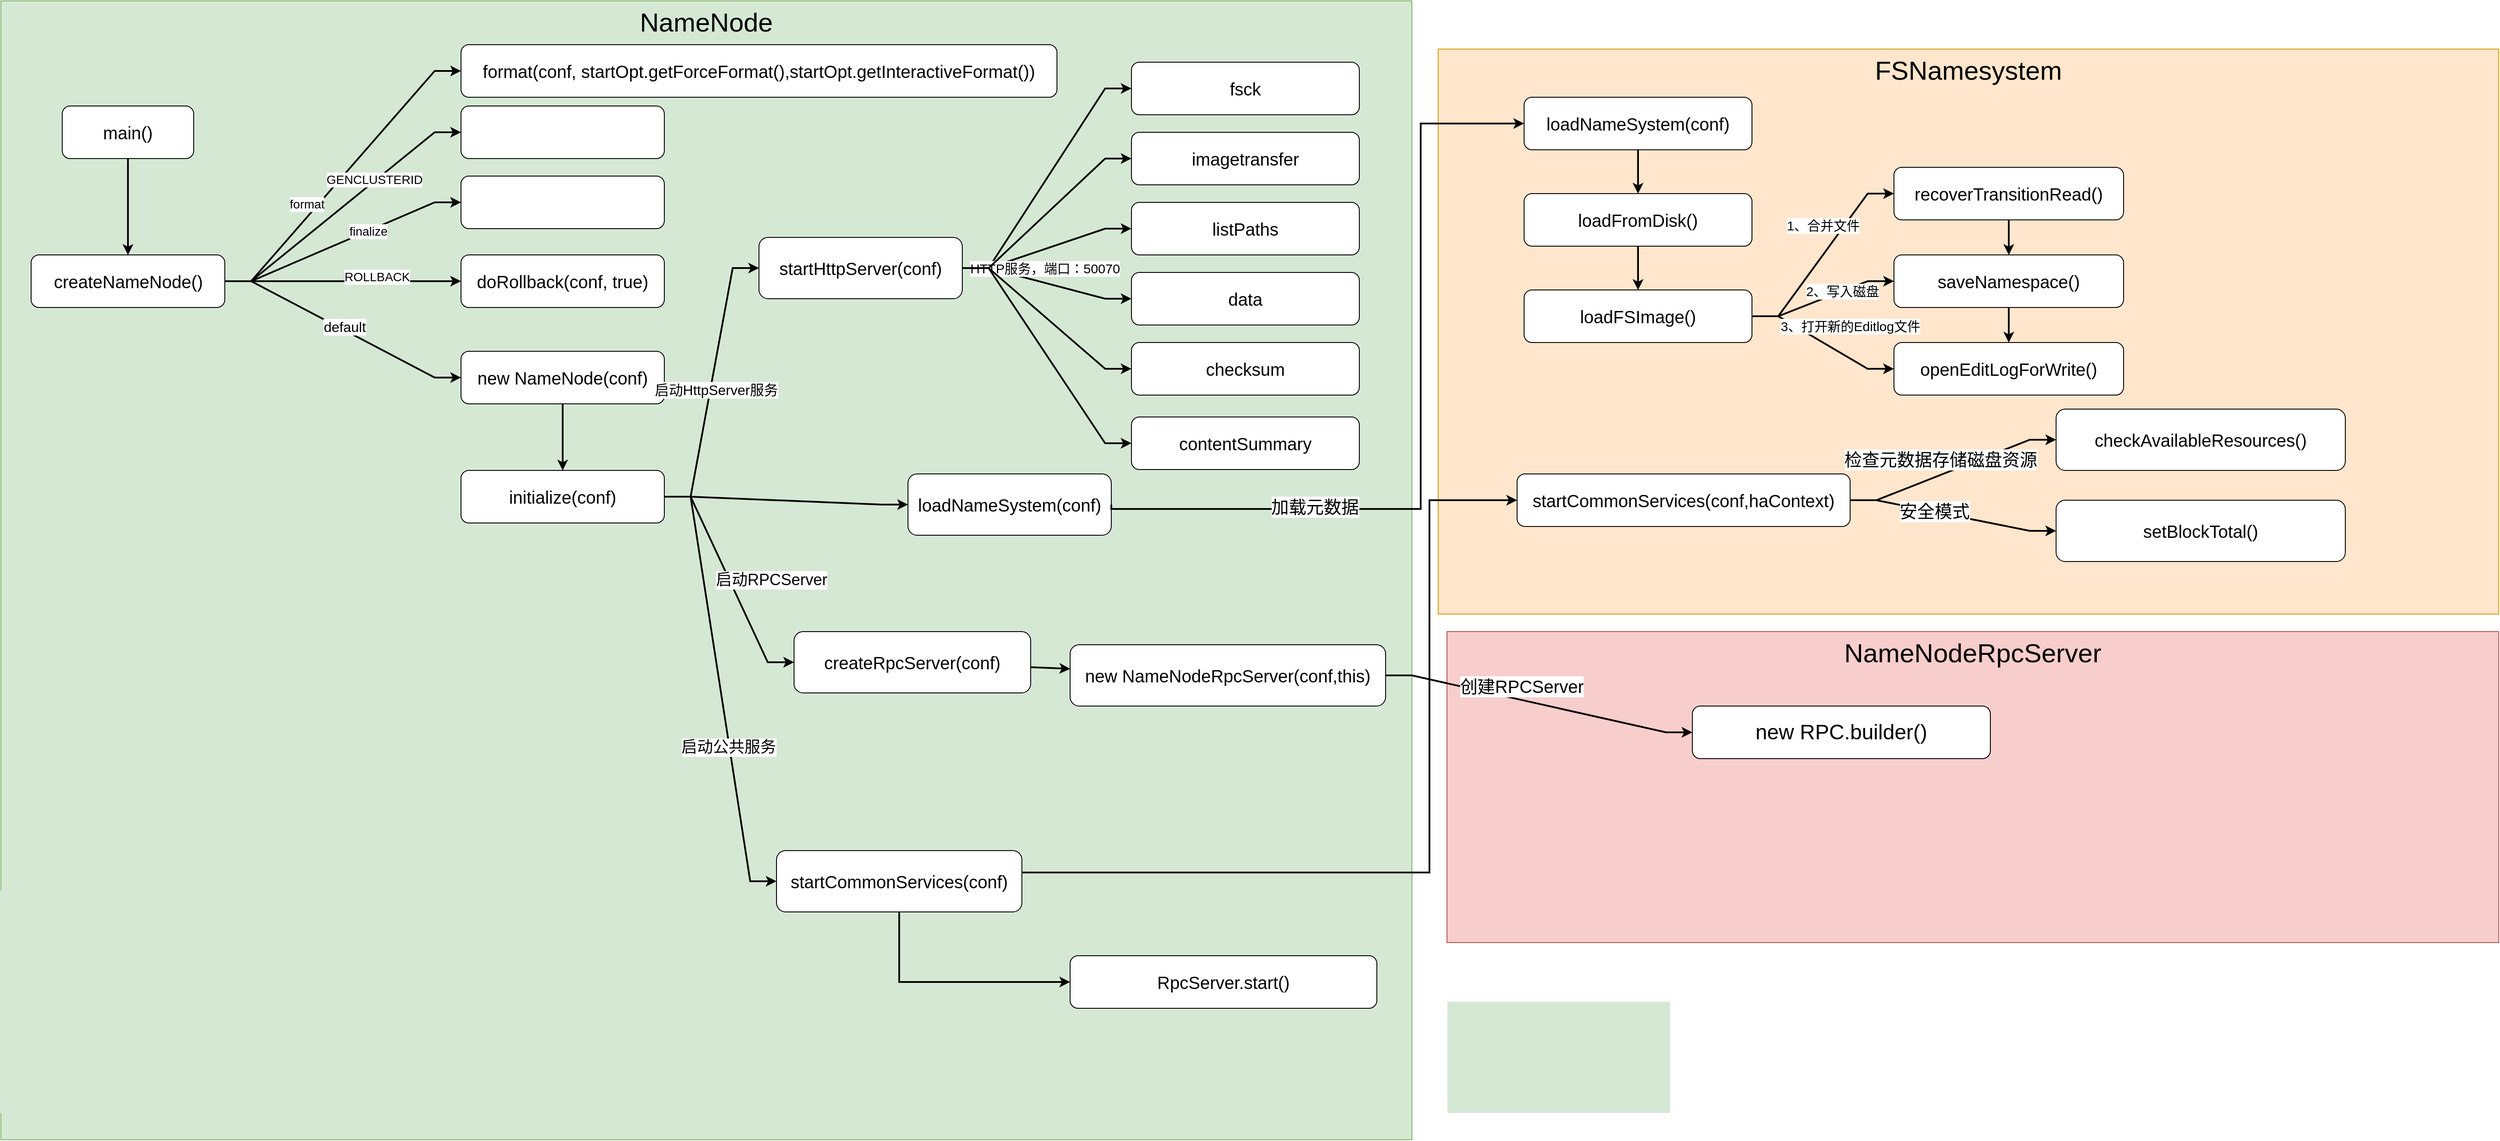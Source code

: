 <mxfile version="16.0.3" type="github" pages="5">
  <diagram id="xljxgBAA948Y7_NDT7y9" name="NameNode启动">
    <mxGraphModel dx="1038" dy="1816" grid="1" gridSize="10" guides="1" tooltips="1" connect="1" arrows="1" fold="1" page="1" pageScale="1" pageWidth="827" pageHeight="1169" math="0" shadow="0">
      <root>
        <mxCell id="0" />
        <mxCell id="1" parent="0" />
        <mxCell id="IWX_TBx0upN0qYrfrZli-1" value="NameNodeRpcServer" style="rounded=0;whiteSpace=wrap;html=1;fontSize=30;fillColor=#f8cecc;strokeColor=#b85450;verticalAlign=top;" parent="1" vertex="1">
          <mxGeometry x="1695" y="-400" width="1200" height="355" as="geometry" />
        </mxCell>
        <mxCell id="IWX_TBx0upN0qYrfrZli-2" value="NameNode" style="rounded=0;whiteSpace=wrap;html=1;fontSize=30;fillColor=#d5e8d4;strokeColor=#82b366;verticalAlign=top;" parent="1" vertex="1">
          <mxGeometry x="45" y="-1120" width="1610" height="1300" as="geometry" />
        </mxCell>
        <mxCell id="IWX_TBx0upN0qYrfrZli-3" style="edgeStyle=none;rounded=0;orthogonalLoop=1;jettySize=auto;html=1;fontSize=20;entryX=0.5;entryY=0;entryDx=0;entryDy=0;strokeWidth=2;" parent="1" source="IWX_TBx0upN0qYrfrZli-4" target="IWX_TBx0upN0qYrfrZli-12" edge="1">
          <mxGeometry relative="1" as="geometry">
            <Array as="points" />
          </mxGeometry>
        </mxCell>
        <mxCell id="IWX_TBx0upN0qYrfrZli-4" value="main()" style="rounded=1;whiteSpace=wrap;html=1;fontSize=20;" parent="1" vertex="1">
          <mxGeometry x="115" y="-1000" width="150" height="60" as="geometry" />
        </mxCell>
        <mxCell id="IWX_TBx0upN0qYrfrZli-5" style="edgeStyle=entityRelationEdgeStyle;rounded=0;orthogonalLoop=1;jettySize=auto;html=1;exitX=1;exitY=0.5;exitDx=0;exitDy=0;fontSize=20;strokeWidth=2;entryX=0;entryY=0.5;entryDx=0;entryDy=0;" parent="1" source="IWX_TBx0upN0qYrfrZli-12" target="IWX_TBx0upN0qYrfrZli-13" edge="1">
          <mxGeometry relative="1" as="geometry" />
        </mxCell>
        <mxCell id="IWX_TBx0upN0qYrfrZli-6" value="format" style="edgeLabel;html=1;align=center;verticalAlign=middle;resizable=0;points=[];fontSize=14;" parent="IWX_TBx0upN0qYrfrZli-5" vertex="1" connectable="0">
          <mxGeometry x="-0.449" y="4" relative="1" as="geometry">
            <mxPoint x="17" y="-29" as="offset" />
          </mxGeometry>
        </mxCell>
        <mxCell id="IWX_TBx0upN0qYrfrZli-7" style="edgeStyle=entityRelationEdgeStyle;rounded=0;orthogonalLoop=1;jettySize=auto;html=1;exitX=1;exitY=0.5;exitDx=0;exitDy=0;entryX=0;entryY=0.5;entryDx=0;entryDy=0;fontSize=20;strokeWidth=2;" parent="1" source="IWX_TBx0upN0qYrfrZli-12" target="IWX_TBx0upN0qYrfrZli-17" edge="1">
          <mxGeometry relative="1" as="geometry" />
        </mxCell>
        <mxCell id="IWX_TBx0upN0qYrfrZli-8" value="default" style="edgeLabel;html=1;align=center;verticalAlign=middle;resizable=0;points=[];fontSize=16;" parent="IWX_TBx0upN0qYrfrZli-7" vertex="1" connectable="0">
          <mxGeometry x="-0.003" y="3" relative="1" as="geometry">
            <mxPoint as="offset" />
          </mxGeometry>
        </mxCell>
        <mxCell id="IWX_TBx0upN0qYrfrZli-9" style="edgeStyle=entityRelationEdgeStyle;rounded=0;orthogonalLoop=1;jettySize=auto;html=1;shadow=0;fontSize=20;strokeWidth=2;" parent="1" source="IWX_TBx0upN0qYrfrZli-12" target="IWX_TBx0upN0qYrfrZli-14" edge="1">
          <mxGeometry relative="1" as="geometry" />
        </mxCell>
        <mxCell id="ckDPEvMbsLw15Y4IFopy-1" value="GENCLUSTERID" style="edgeLabel;html=1;align=center;verticalAlign=middle;resizable=0;points=[];fontSize=14;" parent="IWX_TBx0upN0qYrfrZli-9" vertex="1" connectable="0">
          <mxGeometry x="0.288" y="2" relative="1" as="geometry">
            <mxPoint as="offset" />
          </mxGeometry>
        </mxCell>
        <mxCell id="IWX_TBx0upN0qYrfrZli-10" style="edgeStyle=entityRelationEdgeStyle;rounded=0;orthogonalLoop=1;jettySize=auto;html=1;shadow=0;fontSize=20;strokeWidth=2;" parent="1" source="IWX_TBx0upN0qYrfrZli-12" target="IWX_TBx0upN0qYrfrZli-15" edge="1">
          <mxGeometry relative="1" as="geometry" />
        </mxCell>
        <mxCell id="ckDPEvMbsLw15Y4IFopy-2" value="finalize" style="edgeLabel;html=1;align=center;verticalAlign=middle;resizable=0;points=[];fontSize=14;" parent="IWX_TBx0upN0qYrfrZli-10" vertex="1" connectable="0">
          <mxGeometry x="0.212" relative="1" as="geometry">
            <mxPoint as="offset" />
          </mxGeometry>
        </mxCell>
        <mxCell id="IWX_TBx0upN0qYrfrZli-11" style="edgeStyle=entityRelationEdgeStyle;rounded=0;orthogonalLoop=1;jettySize=auto;html=1;entryX=0;entryY=0.5;entryDx=0;entryDy=0;shadow=0;fontSize=20;strokeWidth=2;" parent="1" source="IWX_TBx0upN0qYrfrZli-12" target="IWX_TBx0upN0qYrfrZli-66" edge="1">
          <mxGeometry relative="1" as="geometry" />
        </mxCell>
        <mxCell id="ckDPEvMbsLw15Y4IFopy-3" value="ROLLBACK" style="edgeLabel;html=1;align=center;verticalAlign=middle;resizable=0;points=[];fontSize=14;" parent="IWX_TBx0upN0qYrfrZli-11" vertex="1" connectable="0">
          <mxGeometry x="0.283" y="5" relative="1" as="geometry">
            <mxPoint as="offset" />
          </mxGeometry>
        </mxCell>
        <mxCell id="IWX_TBx0upN0qYrfrZli-12" value="createNameNode()" style="rounded=1;whiteSpace=wrap;html=1;fontSize=20;" parent="1" vertex="1">
          <mxGeometry x="79.5" y="-830" width="221" height="60" as="geometry" />
        </mxCell>
        <mxCell id="IWX_TBx0upN0qYrfrZli-13" value="format(conf, startOpt.getForceFormat(),startOpt.getInteractiveFormat())" style="rounded=1;whiteSpace=wrap;html=1;fontSize=20;" parent="1" vertex="1">
          <mxGeometry x="570" y="-1070" width="680" height="60" as="geometry" />
        </mxCell>
        <mxCell id="IWX_TBx0upN0qYrfrZli-14" value="" style="rounded=1;whiteSpace=wrap;html=1;fontSize=20;" parent="1" vertex="1">
          <mxGeometry x="570" y="-1000" width="232" height="60" as="geometry" />
        </mxCell>
        <mxCell id="IWX_TBx0upN0qYrfrZli-15" value="" style="rounded=1;whiteSpace=wrap;html=1;fontSize=20;" parent="1" vertex="1">
          <mxGeometry x="570" y="-920" width="232" height="60" as="geometry" />
        </mxCell>
        <mxCell id="IWX_TBx0upN0qYrfrZli-16" value="" style="edgeStyle=none;rounded=0;orthogonalLoop=1;jettySize=auto;html=1;fontSize=20;strokeWidth=2;" parent="1" source="IWX_TBx0upN0qYrfrZli-17" target="IWX_TBx0upN0qYrfrZli-25" edge="1">
          <mxGeometry relative="1" as="geometry" />
        </mxCell>
        <mxCell id="IWX_TBx0upN0qYrfrZli-17" value="new NameNode(conf)" style="rounded=1;whiteSpace=wrap;html=1;fontSize=20;" parent="1" vertex="1">
          <mxGeometry x="570" y="-720" width="232" height="60" as="geometry" />
        </mxCell>
        <mxCell id="IWX_TBx0upN0qYrfrZli-18" style="edgeStyle=entityRelationEdgeStyle;rounded=0;orthogonalLoop=1;jettySize=auto;html=1;exitX=1;exitY=0.5;exitDx=0;exitDy=0;fontSize=20;strokeWidth=2;entryX=0;entryY=0.5;entryDx=0;entryDy=0;" parent="1" source="IWX_TBx0upN0qYrfrZli-25" target="IWX_TBx0upN0qYrfrZli-33" edge="1">
          <mxGeometry relative="1" as="geometry" />
        </mxCell>
        <mxCell id="IWX_TBx0upN0qYrfrZli-19" value="启动HttpServer服务" style="edgeLabel;html=1;align=center;verticalAlign=middle;resizable=0;points=[];fontSize=16;" parent="IWX_TBx0upN0qYrfrZli-18" vertex="1" connectable="0">
          <mxGeometry x="-0.251" y="-2" relative="1" as="geometry">
            <mxPoint x="10" y="-32" as="offset" />
          </mxGeometry>
        </mxCell>
        <mxCell id="IWX_TBx0upN0qYrfrZli-20" style="edgeStyle=entityRelationEdgeStyle;rounded=0;orthogonalLoop=1;jettySize=auto;html=1;entryX=0;entryY=0.5;entryDx=0;entryDy=0;shadow=0;fontSize=20;strokeWidth=2;" parent="1" source="IWX_TBx0upN0qYrfrZli-25" target="IWX_TBx0upN0qYrfrZli-37" edge="1">
          <mxGeometry relative="1" as="geometry" />
        </mxCell>
        <mxCell id="IWX_TBx0upN0qYrfrZli-21" style="edgeStyle=entityRelationEdgeStyle;rounded=0;orthogonalLoop=1;jettySize=auto;html=1;shadow=0;fontSize=20;strokeWidth=2;" parent="1" source="IWX_TBx0upN0qYrfrZli-25" target="IWX_TBx0upN0qYrfrZli-40" edge="1">
          <mxGeometry relative="1" as="geometry" />
        </mxCell>
        <mxCell id="IWX_TBx0upN0qYrfrZli-22" value="启动RPCServer" style="edgeLabel;html=1;align=center;verticalAlign=middle;resizable=0;points=[];fontSize=18;" parent="IWX_TBx0upN0qYrfrZli-21" vertex="1" connectable="0">
          <mxGeometry x="0.083" y="3" relative="1" as="geometry">
            <mxPoint x="40" y="-9" as="offset" />
          </mxGeometry>
        </mxCell>
        <mxCell id="IWX_TBx0upN0qYrfrZli-23" style="edgeStyle=entityRelationEdgeStyle;rounded=0;orthogonalLoop=1;jettySize=auto;html=1;entryX=0;entryY=0.5;entryDx=0;entryDy=0;shadow=0;fontSize=20;strokeWidth=2;" parent="1" source="IWX_TBx0upN0qYrfrZli-25" target="IWX_TBx0upN0qYrfrZli-69" edge="1">
          <mxGeometry relative="1" as="geometry" />
        </mxCell>
        <mxCell id="IWX_TBx0upN0qYrfrZli-24" value="启动公共服务" style="edgeLabel;html=1;align=center;verticalAlign=middle;resizable=0;points=[];fontSize=18;" parent="IWX_TBx0upN0qYrfrZli-23" vertex="1" connectable="0">
          <mxGeometry x="0.264" y="-1" relative="1" as="geometry">
            <mxPoint as="offset" />
          </mxGeometry>
        </mxCell>
        <mxCell id="IWX_TBx0upN0qYrfrZli-25" value="initialize(conf)" style="rounded=1;whiteSpace=wrap;html=1;fontSize=20;" parent="1" vertex="1">
          <mxGeometry x="570" y="-584" width="232" height="60" as="geometry" />
        </mxCell>
        <mxCell id="IWX_TBx0upN0qYrfrZli-26" style="edgeStyle=entityRelationEdgeStyle;rounded=0;orthogonalLoop=1;jettySize=auto;html=1;exitX=1;exitY=0.5;exitDx=0;exitDy=0;fontSize=15;strokeWidth=2;" parent="1" source="IWX_TBx0upN0qYrfrZli-33" target="IWX_TBx0upN0qYrfrZli-34" edge="1">
          <mxGeometry relative="1" as="geometry" />
        </mxCell>
        <mxCell id="IWX_TBx0upN0qYrfrZli-27" style="edgeStyle=entityRelationEdgeStyle;rounded=0;orthogonalLoop=1;jettySize=auto;html=1;fontSize=15;strokeWidth=2;" parent="1" source="IWX_TBx0upN0qYrfrZli-33" target="IWX_TBx0upN0qYrfrZli-35" edge="1">
          <mxGeometry relative="1" as="geometry" />
        </mxCell>
        <mxCell id="IWX_TBx0upN0qYrfrZli-28" style="edgeStyle=entityRelationEdgeStyle;rounded=0;orthogonalLoop=1;jettySize=auto;html=1;fontSize=15;strokeWidth=2;" parent="1" source="IWX_TBx0upN0qYrfrZli-33" target="IWX_TBx0upN0qYrfrZli-36" edge="1">
          <mxGeometry relative="1" as="geometry" />
        </mxCell>
        <mxCell id="IWX_TBx0upN0qYrfrZli-29" value="HTTP服务，端口：50070" style="edgeLabel;html=1;align=center;verticalAlign=middle;resizable=0;points=[];fontSize=15;" parent="IWX_TBx0upN0qYrfrZli-28" vertex="1" connectable="0">
          <mxGeometry x="-0.853" y="-3" relative="1" as="geometry">
            <mxPoint x="79" y="-3" as="offset" />
          </mxGeometry>
        </mxCell>
        <mxCell id="IWX_TBx0upN0qYrfrZli-30" style="edgeStyle=entityRelationEdgeStyle;rounded=0;orthogonalLoop=1;jettySize=auto;html=1;entryX=0;entryY=0.5;entryDx=0;entryDy=0;shadow=0;fontSize=20;strokeWidth=2;" parent="1" source="IWX_TBx0upN0qYrfrZli-33" target="IWX_TBx0upN0qYrfrZli-52" edge="1">
          <mxGeometry relative="1" as="geometry" />
        </mxCell>
        <mxCell id="IWX_TBx0upN0qYrfrZli-31" style="edgeStyle=entityRelationEdgeStyle;rounded=0;orthogonalLoop=1;jettySize=auto;html=1;entryX=0;entryY=0.5;entryDx=0;entryDy=0;shadow=0;fontSize=20;strokeWidth=2;" parent="1" source="IWX_TBx0upN0qYrfrZli-33" target="IWX_TBx0upN0qYrfrZli-65" edge="1">
          <mxGeometry relative="1" as="geometry" />
        </mxCell>
        <mxCell id="IWX_TBx0upN0qYrfrZli-32" style="edgeStyle=entityRelationEdgeStyle;rounded=0;orthogonalLoop=1;jettySize=auto;html=1;entryX=0;entryY=0.5;entryDx=0;entryDy=0;shadow=0;fontSize=20;strokeWidth=2;" parent="1" source="IWX_TBx0upN0qYrfrZli-33" target="IWX_TBx0upN0qYrfrZli-64" edge="1">
          <mxGeometry relative="1" as="geometry" />
        </mxCell>
        <mxCell id="IWX_TBx0upN0qYrfrZli-33" value="startHttpServer(conf)" style="rounded=1;whiteSpace=wrap;html=1;fontSize=20;" parent="1" vertex="1">
          <mxGeometry x="910" y="-850" width="232" height="70" as="geometry" />
        </mxCell>
        <mxCell id="IWX_TBx0upN0qYrfrZli-34" value="fsck" style="rounded=1;whiteSpace=wrap;html=1;fontSize=20;" parent="1" vertex="1">
          <mxGeometry x="1335" y="-1050" width="260" height="60" as="geometry" />
        </mxCell>
        <mxCell id="IWX_TBx0upN0qYrfrZli-35" value="listPaths" style="rounded=1;whiteSpace=wrap;html=1;fontSize=20;" parent="1" vertex="1">
          <mxGeometry x="1335" y="-890" width="260" height="60" as="geometry" />
        </mxCell>
        <mxCell id="IWX_TBx0upN0qYrfrZli-36" value="data" style="rounded=1;whiteSpace=wrap;html=1;fontSize=20;" parent="1" vertex="1">
          <mxGeometry x="1335" y="-810" width="260" height="60" as="geometry" />
        </mxCell>
        <mxCell id="IWX_TBx0upN0qYrfrZli-37" value="loadNameSystem(conf)" style="rounded=1;whiteSpace=wrap;html=1;fontSize=20;" parent="1" vertex="1">
          <mxGeometry x="1080" y="-580" width="232" height="70" as="geometry" />
        </mxCell>
        <mxCell id="IWX_TBx0upN0qYrfrZli-38" value="FSNamesystem" style="rounded=0;whiteSpace=wrap;html=1;fontSize=30;fillColor=#ffe6cc;strokeColor=#d79b00;verticalAlign=top;fontStyle=0" parent="1" vertex="1">
          <mxGeometry x="1685" y="-1065" width="1210" height="645" as="geometry" />
        </mxCell>
        <mxCell id="IWX_TBx0upN0qYrfrZli-39" style="edgeStyle=none;rounded=0;orthogonalLoop=1;jettySize=auto;html=1;shadow=0;fontSize=15;strokeWidth=2;" parent="1" source="IWX_TBx0upN0qYrfrZli-40" target="IWX_TBx0upN0qYrfrZli-62" edge="1">
          <mxGeometry relative="1" as="geometry" />
        </mxCell>
        <mxCell id="IWX_TBx0upN0qYrfrZli-40" value="createRpcServer(conf)" style="rounded=1;whiteSpace=wrap;html=1;fontSize=20;" parent="1" vertex="1">
          <mxGeometry x="950" y="-400" width="270" height="70" as="geometry" />
        </mxCell>
        <mxCell id="IWX_TBx0upN0qYrfrZli-41" style="rounded=0;orthogonalLoop=1;jettySize=auto;html=1;entryX=0.5;entryY=0;entryDx=0;entryDy=0;fontSize=20;strokeWidth=2;" parent="1" source="IWX_TBx0upN0qYrfrZli-42" target="IWX_TBx0upN0qYrfrZli-49" edge="1">
          <mxGeometry relative="1" as="geometry" />
        </mxCell>
        <mxCell id="IWX_TBx0upN0qYrfrZli-42" value="loadFromDisk()" style="rounded=1;whiteSpace=wrap;html=1;fontSize=20;" parent="1" vertex="1">
          <mxGeometry x="1783" y="-900" width="260" height="60" as="geometry" />
        </mxCell>
        <mxCell id="IWX_TBx0upN0qYrfrZli-43" style="edgeStyle=entityRelationEdgeStyle;rounded=0;orthogonalLoop=1;jettySize=auto;html=1;entryX=0;entryY=0.5;entryDx=0;entryDy=0;shadow=0;fontSize=20;strokeWidth=2;" parent="1" source="IWX_TBx0upN0qYrfrZli-49" target="IWX_TBx0upN0qYrfrZli-54" edge="1">
          <mxGeometry relative="1" as="geometry" />
        </mxCell>
        <mxCell id="IWX_TBx0upN0qYrfrZli-44" value="1、合并文件" style="edgeLabel;html=1;align=center;verticalAlign=middle;resizable=0;points=[];fontSize=15;" parent="IWX_TBx0upN0qYrfrZli-43" vertex="1" connectable="0">
          <mxGeometry x="-0.067" y="-2" relative="1" as="geometry">
            <mxPoint x="3" y="-42" as="offset" />
          </mxGeometry>
        </mxCell>
        <mxCell id="IWX_TBx0upN0qYrfrZli-45" style="edgeStyle=entityRelationEdgeStyle;rounded=0;orthogonalLoop=1;jettySize=auto;html=1;entryX=0;entryY=0.5;entryDx=0;entryDy=0;shadow=0;fontSize=20;strokeWidth=2;" parent="1" source="IWX_TBx0upN0qYrfrZli-49" target="IWX_TBx0upN0qYrfrZli-56" edge="1">
          <mxGeometry relative="1" as="geometry" />
        </mxCell>
        <mxCell id="IWX_TBx0upN0qYrfrZli-46" value="2、写入磁盘" style="edgeLabel;html=1;align=center;verticalAlign=middle;resizable=0;points=[];fontSize=15;" parent="IWX_TBx0upN0qYrfrZli-45" vertex="1" connectable="0">
          <mxGeometry x="0.051" y="1" relative="1" as="geometry">
            <mxPoint x="18" y="-7" as="offset" />
          </mxGeometry>
        </mxCell>
        <mxCell id="IWX_TBx0upN0qYrfrZli-47" style="edgeStyle=entityRelationEdgeStyle;rounded=0;orthogonalLoop=1;jettySize=auto;html=1;shadow=0;fontSize=20;strokeWidth=2;" parent="1" source="IWX_TBx0upN0qYrfrZli-49" target="IWX_TBx0upN0qYrfrZli-57" edge="1">
          <mxGeometry relative="1" as="geometry" />
        </mxCell>
        <mxCell id="IWX_TBx0upN0qYrfrZli-48" value="3、打开新的Editlog文件" style="edgeLabel;html=1;align=center;verticalAlign=middle;resizable=0;points=[];fontSize=15;" parent="IWX_TBx0upN0qYrfrZli-47" vertex="1" connectable="0">
          <mxGeometry x="-0.029" y="-1" relative="1" as="geometry">
            <mxPoint x="34" y="-19" as="offset" />
          </mxGeometry>
        </mxCell>
        <mxCell id="IWX_TBx0upN0qYrfrZli-49" value="loadFSImage()" style="rounded=1;whiteSpace=wrap;html=1;fontSize=20;" parent="1" vertex="1">
          <mxGeometry x="1783" y="-790" width="260" height="60" as="geometry" />
        </mxCell>
        <mxCell id="IWX_TBx0upN0qYrfrZli-50" style="edgeStyle=orthogonalEdgeStyle;rounded=0;orthogonalLoop=1;jettySize=auto;html=1;entryX=0;entryY=0.5;entryDx=0;entryDy=0;fontSize=20;strokeWidth=2;shadow=0;exitX=1;exitY=0.5;exitDx=0;exitDy=0;" parent="1" source="IWX_TBx0upN0qYrfrZli-37" target="IWX_TBx0upN0qYrfrZli-59" edge="1">
          <mxGeometry relative="1" as="geometry">
            <Array as="points">
              <mxPoint x="1665" y="-540" />
              <mxPoint x="1665" y="-980" />
            </Array>
          </mxGeometry>
        </mxCell>
        <mxCell id="IWX_TBx0upN0qYrfrZli-51" value="加载元数据" style="edgeLabel;html=1;align=center;verticalAlign=middle;resizable=0;points=[];fontSize=20;" parent="IWX_TBx0upN0qYrfrZli-50" vertex="1" connectable="0">
          <mxGeometry x="-0.482" y="-5" relative="1" as="geometry">
            <mxPoint y="-8" as="offset" />
          </mxGeometry>
        </mxCell>
        <mxCell id="IWX_TBx0upN0qYrfrZli-52" value="checksum" style="rounded=1;whiteSpace=wrap;html=1;fontSize=20;" parent="1" vertex="1">
          <mxGeometry x="1335" y="-730" width="260" height="60" as="geometry" />
        </mxCell>
        <mxCell id="IWX_TBx0upN0qYrfrZli-53" style="edgeStyle=none;rounded=0;orthogonalLoop=1;jettySize=auto;html=1;shadow=0;fontSize=20;strokeWidth=2;" parent="1" source="IWX_TBx0upN0qYrfrZli-54" target="IWX_TBx0upN0qYrfrZli-56" edge="1">
          <mxGeometry relative="1" as="geometry" />
        </mxCell>
        <mxCell id="IWX_TBx0upN0qYrfrZli-54" value="recoverTransitionRead()" style="rounded=1;whiteSpace=wrap;html=1;fontSize=20;" parent="1" vertex="1">
          <mxGeometry x="2205" y="-930" width="262" height="60" as="geometry" />
        </mxCell>
        <mxCell id="IWX_TBx0upN0qYrfrZli-55" value="" style="edgeStyle=none;rounded=0;orthogonalLoop=1;jettySize=auto;html=1;shadow=0;fontSize=20;strokeWidth=2;" parent="1" source="IWX_TBx0upN0qYrfrZli-56" target="IWX_TBx0upN0qYrfrZli-57" edge="1">
          <mxGeometry relative="1" as="geometry" />
        </mxCell>
        <mxCell id="IWX_TBx0upN0qYrfrZli-56" value="saveNamespace()" style="rounded=1;whiteSpace=wrap;html=1;fontSize=20;" parent="1" vertex="1">
          <mxGeometry x="2205" y="-830" width="262" height="60" as="geometry" />
        </mxCell>
        <mxCell id="IWX_TBx0upN0qYrfrZli-57" value="openEditLogForWrite()" style="rounded=1;whiteSpace=wrap;html=1;fontSize=20;" parent="1" vertex="1">
          <mxGeometry x="2205" y="-730" width="262" height="60" as="geometry" />
        </mxCell>
        <mxCell id="IWX_TBx0upN0qYrfrZli-58" style="edgeStyle=none;rounded=0;orthogonalLoop=1;jettySize=auto;html=1;shadow=0;fontSize=15;strokeWidth=2;" parent="1" source="IWX_TBx0upN0qYrfrZli-59" target="IWX_TBx0upN0qYrfrZli-42" edge="1">
          <mxGeometry relative="1" as="geometry" />
        </mxCell>
        <mxCell id="IWX_TBx0upN0qYrfrZli-59" value="loadNameSystem(conf)" style="rounded=1;whiteSpace=wrap;html=1;fontSize=20;" parent="1" vertex="1">
          <mxGeometry x="1783" y="-1010" width="260" height="60" as="geometry" />
        </mxCell>
        <mxCell id="IWX_TBx0upN0qYrfrZli-60" style="edgeStyle=entityRelationEdgeStyle;rounded=0;orthogonalLoop=1;jettySize=auto;html=1;entryX=0;entryY=0.5;entryDx=0;entryDy=0;shadow=0;fontSize=24;strokeWidth=2;" parent="1" source="IWX_TBx0upN0qYrfrZli-62" target="IWX_TBx0upN0qYrfrZli-63" edge="1">
          <mxGeometry relative="1" as="geometry" />
        </mxCell>
        <mxCell id="IWX_TBx0upN0qYrfrZli-61" value="创建RPCServer" style="edgeLabel;html=1;align=center;verticalAlign=middle;resizable=0;points=[];fontSize=20;" parent="IWX_TBx0upN0qYrfrZli-60" vertex="1" connectable="0">
          <mxGeometry x="-0.57" y="1" relative="1" as="geometry">
            <mxPoint x="79" y="2" as="offset" />
          </mxGeometry>
        </mxCell>
        <mxCell id="IWX_TBx0upN0qYrfrZli-62" value="new NameNodeRpcServer(conf,this)" style="rounded=1;whiteSpace=wrap;html=1;fontSize=20;" parent="1" vertex="1">
          <mxGeometry x="1265" y="-385" width="360" height="70" as="geometry" />
        </mxCell>
        <mxCell id="IWX_TBx0upN0qYrfrZli-63" value="new RPC.builder()" style="rounded=1;whiteSpace=wrap;html=1;fontSize=24;" parent="1" vertex="1">
          <mxGeometry x="1975" y="-315" width="340" height="60" as="geometry" />
        </mxCell>
        <mxCell id="IWX_TBx0upN0qYrfrZli-64" value="imagetransfer" style="rounded=1;whiteSpace=wrap;html=1;fontSize=20;" parent="1" vertex="1">
          <mxGeometry x="1335" y="-970" width="260" height="60" as="geometry" />
        </mxCell>
        <mxCell id="IWX_TBx0upN0qYrfrZli-65" value="contentSummary" style="rounded=1;whiteSpace=wrap;html=1;fontSize=20;" parent="1" vertex="1">
          <mxGeometry x="1335" y="-645" width="260" height="60" as="geometry" />
        </mxCell>
        <mxCell id="IWX_TBx0upN0qYrfrZli-66" value="doRollback(conf, true)" style="rounded=1;whiteSpace=wrap;html=1;fontSize=20;" parent="1" vertex="1">
          <mxGeometry x="570" y="-830" width="232" height="60" as="geometry" />
        </mxCell>
        <mxCell id="IWX_TBx0upN0qYrfrZli-67" style="edgeStyle=orthogonalEdgeStyle;rounded=0;orthogonalLoop=1;jettySize=auto;html=1;entryX=0;entryY=0.5;entryDx=0;entryDy=0;shadow=0;fontSize=20;strokeWidth=2;" parent="1" source="IWX_TBx0upN0qYrfrZli-69" target="IWX_TBx0upN0qYrfrZli-74" edge="1">
          <mxGeometry relative="1" as="geometry">
            <Array as="points">
              <mxPoint x="1675" y="-125" />
              <mxPoint x="1675" y="-550" />
            </Array>
          </mxGeometry>
        </mxCell>
        <mxCell id="IWX_TBx0upN0qYrfrZli-68" style="edgeStyle=orthogonalEdgeStyle;rounded=0;orthogonalLoop=1;jettySize=auto;html=1;entryX=0;entryY=0.5;entryDx=0;entryDy=0;shadow=0;fontSize=20;strokeWidth=2;exitX=0.5;exitY=1;exitDx=0;exitDy=0;" parent="1" source="IWX_TBx0upN0qYrfrZli-69" target="IWX_TBx0upN0qYrfrZli-75" edge="1">
          <mxGeometry relative="1" as="geometry" />
        </mxCell>
        <mxCell id="IWX_TBx0upN0qYrfrZli-69" value="startCommonServices(conf)" style="rounded=1;whiteSpace=wrap;html=1;fontSize=20;" parent="1" vertex="1">
          <mxGeometry x="930" y="-150" width="280" height="70" as="geometry" />
        </mxCell>
        <mxCell id="IWX_TBx0upN0qYrfrZli-70" style="rounded=0;orthogonalLoop=1;jettySize=auto;html=1;entryX=0;entryY=0.5;entryDx=0;entryDy=0;shadow=0;fontSize=20;strokeWidth=2;edgeStyle=entityRelationEdgeStyle;" parent="1" source="IWX_TBx0upN0qYrfrZli-74" target="IWX_TBx0upN0qYrfrZli-76" edge="1">
          <mxGeometry relative="1" as="geometry" />
        </mxCell>
        <mxCell id="IWX_TBx0upN0qYrfrZli-71" value="检查元数据存储磁盘资源" style="edgeLabel;html=1;align=center;verticalAlign=middle;resizable=0;points=[];fontSize=20;" parent="IWX_TBx0upN0qYrfrZli-70" vertex="1" connectable="0">
          <mxGeometry x="-0.117" y="2" relative="1" as="geometry">
            <mxPoint y="-16" as="offset" />
          </mxGeometry>
        </mxCell>
        <mxCell id="IWX_TBx0upN0qYrfrZli-72" style="edgeStyle=entityRelationEdgeStyle;rounded=0;orthogonalLoop=1;jettySize=auto;html=1;entryX=0;entryY=0.5;entryDx=0;entryDy=0;shadow=0;fontSize=30;strokeWidth=2;" parent="1" source="IWX_TBx0upN0qYrfrZli-74" target="IWX_TBx0upN0qYrfrZli-77" edge="1">
          <mxGeometry relative="1" as="geometry" />
        </mxCell>
        <mxCell id="IWX_TBx0upN0qYrfrZli-73" value="安全模式" style="edgeLabel;html=1;align=center;verticalAlign=middle;resizable=0;points=[];fontSize=20;" parent="IWX_TBx0upN0qYrfrZli-72" vertex="1" connectable="0">
          <mxGeometry x="-0.186" y="1" relative="1" as="geometry">
            <mxPoint as="offset" />
          </mxGeometry>
        </mxCell>
        <mxCell id="IWX_TBx0upN0qYrfrZli-74" value="startCommonServices(conf,haContext)" style="rounded=1;whiteSpace=wrap;html=1;fontSize=20;" parent="1" vertex="1">
          <mxGeometry x="1775" y="-580" width="380" height="60" as="geometry" />
        </mxCell>
        <mxCell id="IWX_TBx0upN0qYrfrZli-75" value="RpcServer.start()" style="rounded=1;whiteSpace=wrap;html=1;fontSize=20;" parent="1" vertex="1">
          <mxGeometry x="1265" y="-30" width="350" height="60" as="geometry" />
        </mxCell>
        <mxCell id="IWX_TBx0upN0qYrfrZli-76" value="checkAvailableResources()" style="rounded=1;whiteSpace=wrap;html=1;fontSize=20;" parent="1" vertex="1">
          <mxGeometry x="2390" y="-654" width="330" height="70" as="geometry" />
        </mxCell>
        <mxCell id="IWX_TBx0upN0qYrfrZli-77" value="setBlockTotal()" style="rounded=1;whiteSpace=wrap;html=1;fontSize=20;" parent="1" vertex="1">
          <mxGeometry x="2390" y="-550" width="330" height="70" as="geometry" />
        </mxCell>
      </root>
    </mxGraphModel>
  </diagram>
  <diagram id="lAbUES1ijesJqw5qkLP5" name="DataNode启动">
    <mxGraphModel dx="1038" dy="647" grid="1" gridSize="10" guides="1" tooltips="1" connect="1" arrows="1" fold="1" page="1" pageScale="1" pageWidth="827" pageHeight="1169" math="0" shadow="0">
      <root>
        <mxCell id="rC5nzko70Q0iTBSzShL7-0" />
        <mxCell id="rC5nzko70Q0iTBSzShL7-1" parent="rC5nzko70Q0iTBSzShL7-0" />
        <mxCell id="rC5nzko70Q0iTBSzShL7-2" value="DataNode" style="rounded=0;whiteSpace=wrap;html=1;fontSize=30;fillColor=#d5e8d4;strokeColor=#82b366;verticalAlign=top;" parent="rC5nzko70Q0iTBSzShL7-1" vertex="1">
          <mxGeometry x="30" y="30" width="1590" height="1310" as="geometry" />
        </mxCell>
        <mxCell id="rC5nzko70Q0iTBSzShL7-3" style="rounded=0;orthogonalLoop=1;jettySize=auto;html=1;entryX=0.5;entryY=0;entryDx=0;entryDy=0;shadow=0;fontSize=20;strokeWidth=2;" parent="rC5nzko70Q0iTBSzShL7-1" source="rC5nzko70Q0iTBSzShL7-4" target="rC5nzko70Q0iTBSzShL7-6" edge="1">
          <mxGeometry relative="1" as="geometry" />
        </mxCell>
        <mxCell id="rC5nzko70Q0iTBSzShL7-4" value="main()" style="rounded=1;whiteSpace=wrap;html=1;fontSize=20;" parent="rC5nzko70Q0iTBSzShL7-1" vertex="1">
          <mxGeometry x="180" y="100" width="230" height="60" as="geometry" />
        </mxCell>
        <mxCell id="rC5nzko70Q0iTBSzShL7-5" style="edgeStyle=none;rounded=0;orthogonalLoop=1;jettySize=auto;html=1;entryX=0.5;entryY=0;entryDx=0;entryDy=0;shadow=0;fontSize=20;strokeWidth=2;" parent="rC5nzko70Q0iTBSzShL7-1" source="rC5nzko70Q0iTBSzShL7-6" target="rC5nzko70Q0iTBSzShL7-8" edge="1">
          <mxGeometry relative="1" as="geometry" />
        </mxCell>
        <mxCell id="rC5nzko70Q0iTBSzShL7-6" value="secureMain(args,null)" style="rounded=1;whiteSpace=wrap;html=1;fontSize=20;" parent="rC5nzko70Q0iTBSzShL7-1" vertex="1">
          <mxGeometry x="180" y="210" width="230" height="60" as="geometry" />
        </mxCell>
        <mxCell id="rC5nzko70Q0iTBSzShL7-7" style="edgeStyle=none;rounded=0;orthogonalLoop=1;jettySize=auto;html=1;entryX=0.5;entryY=0;entryDx=0;entryDy=0;shadow=0;fontSize=20;strokeWidth=2;" parent="rC5nzko70Q0iTBSzShL7-1" source="rC5nzko70Q0iTBSzShL7-8" target="rC5nzko70Q0iTBSzShL7-10" edge="1">
          <mxGeometry relative="1" as="geometry" />
        </mxCell>
        <mxCell id="rC5nzko70Q0iTBSzShL7-8" value="createDataNode(arg,null,resouces)" style="rounded=1;whiteSpace=wrap;html=1;fontSize=20;" parent="rC5nzko70Q0iTBSzShL7-1" vertex="1">
          <mxGeometry x="115" y="330" width="360" height="60" as="geometry" />
        </mxCell>
        <mxCell id="rC5nzko70Q0iTBSzShL7-9" style="edgeStyle=none;rounded=0;orthogonalLoop=1;jettySize=auto;html=1;entryX=0.5;entryY=0;entryDx=0;entryDy=0;shadow=0;fontSize=20;strokeWidth=2;" parent="rC5nzko70Q0iTBSzShL7-1" source="rC5nzko70Q0iTBSzShL7-10" target="rC5nzko70Q0iTBSzShL7-12" edge="1">
          <mxGeometry relative="1" as="geometry" />
        </mxCell>
        <mxCell id="rC5nzko70Q0iTBSzShL7-10" value="instantiateDataNode(arg,null,resouces)" style="rounded=1;whiteSpace=wrap;html=1;fontSize=20;" parent="rC5nzko70Q0iTBSzShL7-1" vertex="1">
          <mxGeometry x="115" y="450" width="360" height="60" as="geometry" />
        </mxCell>
        <mxCell id="rC5nzko70Q0iTBSzShL7-11" style="edgeStyle=none;rounded=0;orthogonalLoop=1;jettySize=auto;html=1;entryX=0.5;entryY=0;entryDx=0;entryDy=0;shadow=0;fontSize=20;strokeWidth=2;" parent="rC5nzko70Q0iTBSzShL7-1" source="rC5nzko70Q0iTBSzShL7-12" target="rC5nzko70Q0iTBSzShL7-14" edge="1">
          <mxGeometry relative="1" as="geometry" />
        </mxCell>
        <mxCell id="rC5nzko70Q0iTBSzShL7-12" value="makeInstance(dataLocations,conf,resouces)" style="rounded=1;whiteSpace=wrap;html=1;fontSize=20;" parent="rC5nzko70Q0iTBSzShL7-1" vertex="1">
          <mxGeometry x="82.5" y="555" width="425" height="60" as="geometry" />
        </mxCell>
        <mxCell id="rC5nzko70Q0iTBSzShL7-13" style="edgeStyle=none;rounded=0;orthogonalLoop=1;jettySize=auto;html=1;shadow=0;fontSize=20;strokeWidth=2;" parent="rC5nzko70Q0iTBSzShL7-1" source="rC5nzko70Q0iTBSzShL7-14" target="rC5nzko70Q0iTBSzShL7-19" edge="1">
          <mxGeometry relative="1" as="geometry" />
        </mxCell>
        <mxCell id="rC5nzko70Q0iTBSzShL7-14" value="new DataNode(conf,locations,resouces)" style="rounded=1;whiteSpace=wrap;html=1;fontSize=20;" parent="rC5nzko70Q0iTBSzShL7-1" vertex="1">
          <mxGeometry x="82.5" y="700" width="425" height="60" as="geometry" />
        </mxCell>
        <mxCell id="rC5nzko70Q0iTBSzShL7-15" style="edgeStyle=entityRelationEdgeStyle;rounded=0;orthogonalLoop=1;jettySize=auto;html=1;entryX=0;entryY=0.5;entryDx=0;entryDy=0;shadow=0;fontSize=20;strokeWidth=2;" parent="rC5nzko70Q0iTBSzShL7-1" source="rC5nzko70Q0iTBSzShL7-19" target="rC5nzko70Q0iTBSzShL7-20" edge="1">
          <mxGeometry relative="1" as="geometry" />
        </mxCell>
        <mxCell id="rC5nzko70Q0iTBSzShL7-16" style="edgeStyle=entityRelationEdgeStyle;rounded=0;orthogonalLoop=1;jettySize=auto;html=1;entryX=0;entryY=0.5;entryDx=0;entryDy=0;shadow=0;fontSize=20;strokeWidth=2;" parent="rC5nzko70Q0iTBSzShL7-1" source="rC5nzko70Q0iTBSzShL7-19" target="rC5nzko70Q0iTBSzShL7-22" edge="1">
          <mxGeometry relative="1" as="geometry" />
        </mxCell>
        <mxCell id="rC5nzko70Q0iTBSzShL7-17" style="edgeStyle=entityRelationEdgeStyle;rounded=0;orthogonalLoop=1;jettySize=auto;html=1;entryX=0;entryY=0.5;entryDx=0;entryDy=0;shadow=0;fontSize=20;strokeWidth=2;" parent="rC5nzko70Q0iTBSzShL7-1" source="rC5nzko70Q0iTBSzShL7-19" target="rC5nzko70Q0iTBSzShL7-23" edge="1">
          <mxGeometry relative="1" as="geometry" />
        </mxCell>
        <mxCell id="rC5nzko70Q0iTBSzShL7-18" style="edgeStyle=entityRelationEdgeStyle;rounded=0;orthogonalLoop=1;jettySize=auto;html=1;shadow=0;fontSize=20;strokeWidth=2;" parent="rC5nzko70Q0iTBSzShL7-1" source="rC5nzko70Q0iTBSzShL7-19" target="rC5nzko70Q0iTBSzShL7-25" edge="1">
          <mxGeometry relative="1" as="geometry" />
        </mxCell>
        <mxCell id="rC5nzko70Q0iTBSzShL7-19" value="startDataNode(conf,DataSirs,resouces)" style="rounded=1;whiteSpace=wrap;html=1;fontSize=20;" parent="rC5nzko70Q0iTBSzShL7-1" vertex="1">
          <mxGeometry x="82.5" y="870" width="425" height="60" as="geometry" />
        </mxCell>
        <mxCell id="rC5nzko70Q0iTBSzShL7-20" value="new DataStorage()" style="rounded=1;whiteSpace=wrap;html=1;fontSize=20;" parent="rC5nzko70Q0iTBSzShL7-1" vertex="1">
          <mxGeometry x="710" y="750" width="270" height="60" as="geometry" />
        </mxCell>
        <mxCell id="rC5nzko70Q0iTBSzShL7-21" style="edgeStyle=entityRelationEdgeStyle;rounded=0;orthogonalLoop=1;jettySize=auto;html=1;entryX=0;entryY=0.5;entryDx=0;entryDy=0;shadow=0;fontSize=20;strokeWidth=2;" parent="rC5nzko70Q0iTBSzShL7-1" source="rC5nzko70Q0iTBSzShL7-22" target="rC5nzko70Q0iTBSzShL7-24" edge="1">
          <mxGeometry relative="1" as="geometry" />
        </mxCell>
        <mxCell id="rC5nzko70Q0iTBSzShL7-22" value="initDataXceiver(conf)" style="rounded=1;whiteSpace=wrap;html=1;fontSize=20;" parent="rC5nzko70Q0iTBSzShL7-1" vertex="1">
          <mxGeometry x="710" y="870" width="270" height="60" as="geometry" />
        </mxCell>
        <mxCell id="rC5nzko70Q0iTBSzShL7-23" value="startInfoServer(conf)" style="rounded=1;whiteSpace=wrap;html=1;fontSize=20;" parent="rC5nzko70Q0iTBSzShL7-1" vertex="1">
          <mxGeometry x="710" y="980" width="270" height="60" as="geometry" />
        </mxCell>
        <mxCell id="rC5nzko70Q0iTBSzShL7-24" value="new DataXceiverServer(tcpPeerServer,conf,this)" style="rounded=1;whiteSpace=wrap;html=1;fontSize=20;" parent="rC5nzko70Q0iTBSzShL7-1" vertex="1">
          <mxGeometry x="1050" y="870" width="510" height="60" as="geometry" />
        </mxCell>
        <mxCell id="rC5nzko70Q0iTBSzShL7-25" value="initIpcServer(conf)" style="rounded=1;whiteSpace=wrap;html=1;fontSize=20;" parent="rC5nzko70Q0iTBSzShL7-1" vertex="1">
          <mxGeometry x="710" y="1080" width="270" height="60" as="geometry" />
        </mxCell>
      </root>
    </mxGraphModel>
  </diagram>
  <diagram id="I8tyCh53X_ilQKPQ66ui" name="HDFS写文件">
    <mxGraphModel dx="1038" dy="647" grid="1" gridSize="10" guides="1" tooltips="1" connect="1" arrows="1" fold="1" page="1" pageScale="1" pageWidth="827" pageHeight="1169" math="0" shadow="0">
      <root>
        <mxCell id="_XVeLm1nu0HYaNyxYRrM-0" />
        <mxCell id="_XVeLm1nu0HYaNyxYRrM-1" parent="_XVeLm1nu0HYaNyxYRrM-0" />
      </root>
    </mxGraphModel>
  </diagram>
  <diagram id="yCcMfWnUy06VAY7P12Z9" name="HDFS读文件">
    <mxGraphModel dx="1038" dy="647" grid="1" gridSize="10" guides="1" tooltips="1" connect="1" arrows="1" fold="1" page="1" pageScale="1" pageWidth="827" pageHeight="1169" math="0" shadow="0">
      <root>
        <mxCell id="UVOex9MrA3HY6gNNctID-0" />
        <mxCell id="UVOex9MrA3HY6gNNctID-1" parent="UVOex9MrA3HY6gNNctID-0" />
      </root>
    </mxGraphModel>
  </diagram>
  <diagram id="TKQ2NYejXLoy8GYd9mUv" name="MapReduce">
    <mxGraphModel dx="1038" dy="647" grid="1" gridSize="10" guides="1" tooltips="1" connect="1" arrows="1" fold="1" page="1" pageScale="1" pageWidth="827" pageHeight="1169" math="0" shadow="0">
      <root>
        <mxCell id="Du0avzRzLyUj56zm2Fy--0" />
        <mxCell id="Du0avzRzLyUj56zm2Fy--1" parent="Du0avzRzLyUj56zm2Fy--0" />
        <mxCell id="Du0avzRzLyUj56zm2Fy--2" value="" style="rounded=0;whiteSpace=wrap;html=1;fillColor=#d5e8d4;strokeColor=#82b366;" parent="Du0avzRzLyUj56zm2Fy--1" vertex="1">
          <mxGeometry x="20" y="30" width="790" height="490" as="geometry" />
        </mxCell>
        <mxCell id="PJgbV-YiN0qO8QaRdmsZ-0" style="edgeStyle=orthogonalEdgeStyle;rounded=0;orthogonalLoop=1;jettySize=auto;html=1;entryX=0;entryY=0.5;entryDx=0;entryDy=0;entryPerimeter=0;strokeWidth=2;" edge="1" parent="Du0avzRzLyUj56zm2Fy--1" source="Du0avzRzLyUj56zm2Fy--3" target="Du0avzRzLyUj56zm2Fy--5">
          <mxGeometry relative="1" as="geometry" />
        </mxCell>
        <mxCell id="Du0avzRzLyUj56zm2Fy--3" value="submit()" style="rounded=1;whiteSpace=wrap;html=1;fontStyle=1;fontSize=18;strokeWidth=2;" parent="Du0avzRzLyUj56zm2Fy--1" vertex="1">
          <mxGeometry x="110" y="120" width="170" height="60" as="geometry" />
        </mxCell>
        <mxCell id="Du0avzRzLyUj56zm2Fy--5" value="1、设置MapReduce的状态为：Define" style="shape=note;whiteSpace=wrap;html=1;backgroundOutline=1;darkOpacity=0.05;fontSize=14;fillColor=#fff2cc;strokeColor=#d6b656;align=left;" parent="Du0avzRzLyUj56zm2Fy--1" vertex="1">
          <mxGeometry x="340" y="105" width="340" height="90" as="geometry" />
        </mxCell>
      </root>
    </mxGraphModel>
  </diagram>
</mxfile>
